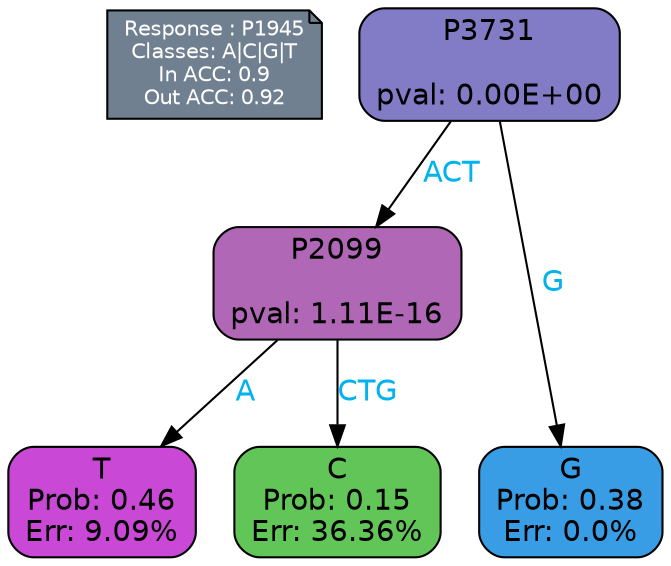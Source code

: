 digraph Tree {
node [shape=box, style="filled, rounded", color="black", fontname=helvetica] ;
graph [ranksep=equally, splines=polylines, bgcolor=transparent, dpi=600] ;
edge [fontname=helvetica] ;
LEGEND [label="Response : P1945
Classes: A|C|G|T
In ACC: 0.9
Out ACC: 0.92
",shape=note,align=left,style=filled,fillcolor="slategray",fontcolor="white",fontsize=10];1 [label="P3731

pval: 0.00E+00", fillcolor="#827cc7"] ;
2 [label="P2099

pval: 1.11E-16", fillcolor="#af67b6"] ;
3 [label="T
Prob: 0.46
Err: 9.09%", fillcolor="#c948d5"] ;
4 [label="C
Prob: 0.15
Err: 36.36%", fillcolor="#61c558"] ;
5 [label="G
Prob: 0.38
Err: 0.0%", fillcolor="#399de5"] ;
1 -> 2 [label="ACT",fontcolor=deepskyblue2] ;
1 -> 5 [label="G",fontcolor=deepskyblue2] ;
2 -> 3 [label="A",fontcolor=deepskyblue2] ;
2 -> 4 [label="CTG",fontcolor=deepskyblue2] ;
{rank = same; 3;4;5;}{rank = same; LEGEND;1;}}